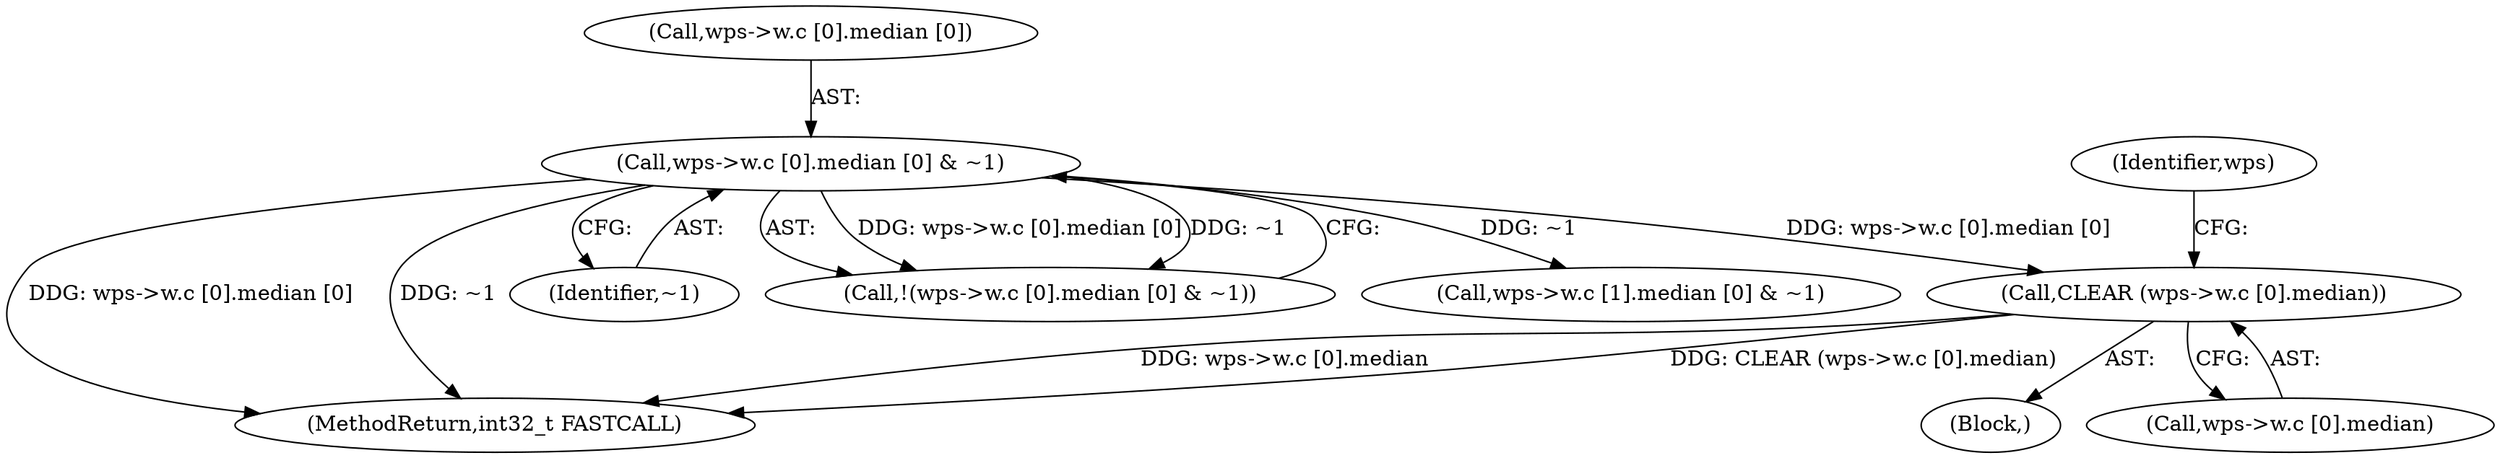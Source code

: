 digraph "0_WavPack_4bc05fc490b66ef2d45b1de26abf1455b486b0dc_0@pointer" {
"1000303" [label="(Call,CLEAR (wps->w.c [0].median))"];
"1000140" [label="(Call,wps->w.c [0].median [0] & ~1)"];
"1000318" [label="(Identifier,wps)"];
"1000141" [label="(Call,wps->w.c [0].median [0])"];
"1000304" [label="(Call,wps->w.c [0].median)"];
"1000829" [label="(MethodReturn,int32_t FASTCALL)"];
"1000291" [label="(Block,)"];
"1000152" [label="(Identifier,~1)"];
"1000139" [label="(Call,!(wps->w.c [0].median [0] & ~1))"];
"1000140" [label="(Call,wps->w.c [0].median [0] & ~1)"];
"1000303" [label="(Call,CLEAR (wps->w.c [0].median))"];
"1000168" [label="(Call,wps->w.c [1].median [0] & ~1)"];
"1000303" -> "1000291"  [label="AST: "];
"1000303" -> "1000304"  [label="CFG: "];
"1000304" -> "1000303"  [label="AST: "];
"1000318" -> "1000303"  [label="CFG: "];
"1000303" -> "1000829"  [label="DDG: wps->w.c [0].median"];
"1000303" -> "1000829"  [label="DDG: CLEAR (wps->w.c [0].median)"];
"1000140" -> "1000303"  [label="DDG: wps->w.c [0].median [0]"];
"1000140" -> "1000139"  [label="AST: "];
"1000140" -> "1000152"  [label="CFG: "];
"1000141" -> "1000140"  [label="AST: "];
"1000152" -> "1000140"  [label="AST: "];
"1000139" -> "1000140"  [label="CFG: "];
"1000140" -> "1000829"  [label="DDG: wps->w.c [0].median [0]"];
"1000140" -> "1000829"  [label="DDG: ~1"];
"1000140" -> "1000139"  [label="DDG: wps->w.c [0].median [0]"];
"1000140" -> "1000139"  [label="DDG: ~1"];
"1000140" -> "1000168"  [label="DDG: ~1"];
}
